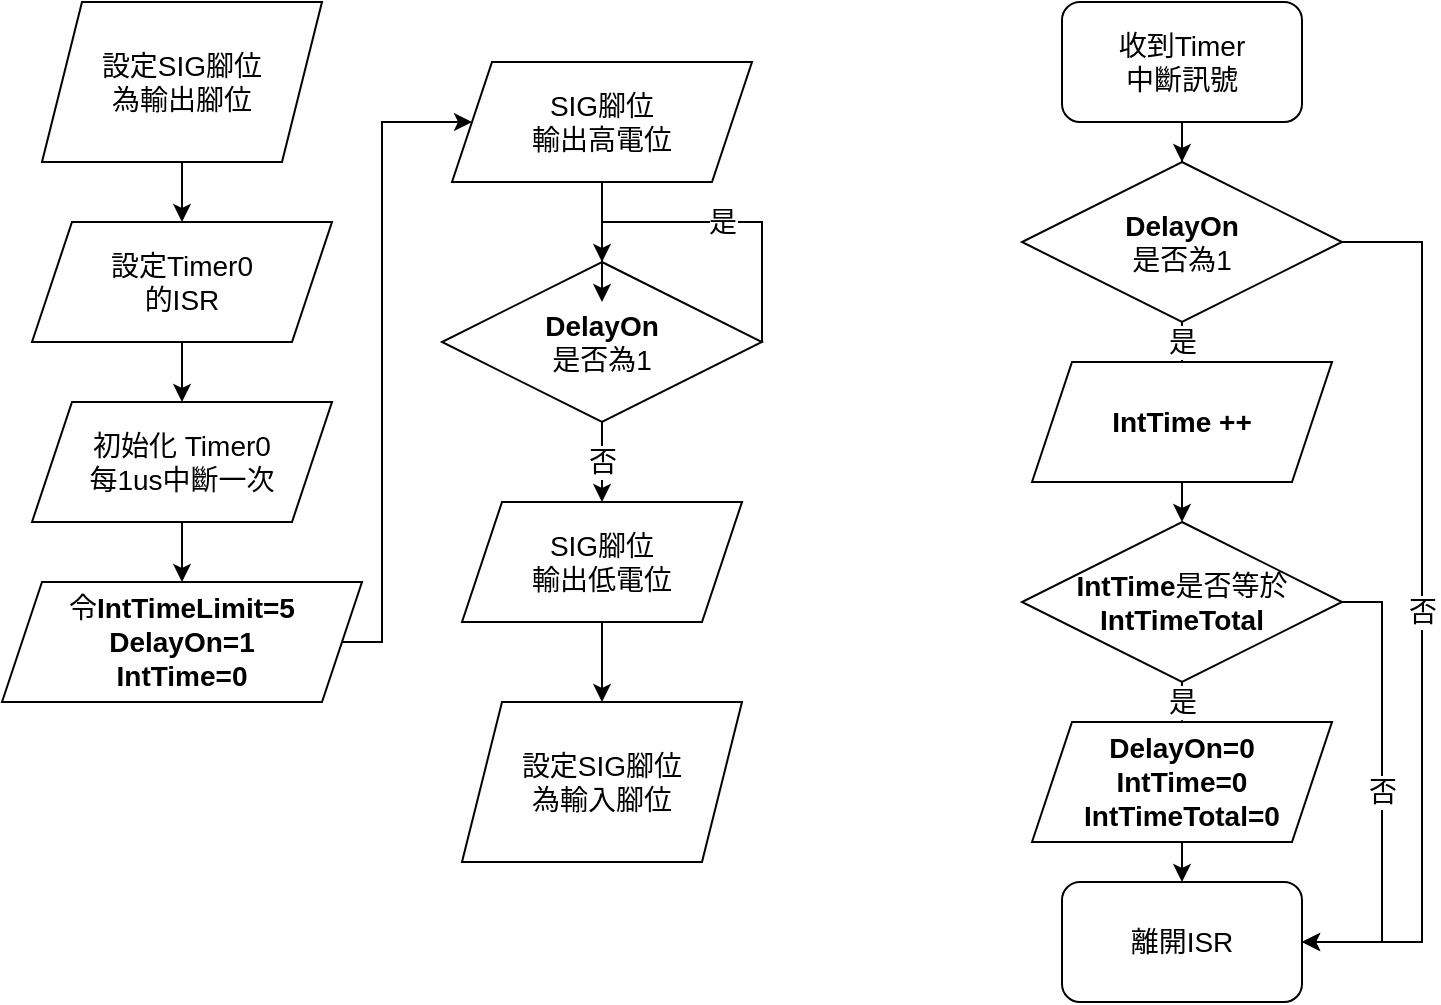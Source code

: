 <mxfile version="13.6.2" type="device"><diagram id="C5RBs43oDa-KdzZeNtuy" name="Page-1"><mxGraphModel dx="1024" dy="592" grid="1" gridSize="10" guides="1" tooltips="1" connect="1" arrows="1" fold="1" page="1" pageScale="1" pageWidth="827" pageHeight="1169" math="0" shadow="0"><root><mxCell id="WIyWlLk6GJQsqaUBKTNV-0"/><mxCell id="WIyWlLk6GJQsqaUBKTNV-1" parent="WIyWlLk6GJQsqaUBKTNV-0"/><mxCell id="uc62Xk9mcXcWKyjRsbSc-37" style="edgeStyle=orthogonalEdgeStyle;rounded=0;orthogonalLoop=1;jettySize=auto;html=1;exitX=0.5;exitY=1;exitDx=0;exitDy=0;entryX=0.5;entryY=0;entryDx=0;entryDy=0;fontSize=14;" edge="1" parent="WIyWlLk6GJQsqaUBKTNV-1" source="uc62Xk9mcXcWKyjRsbSc-0" target="uc62Xk9mcXcWKyjRsbSc-35"><mxGeometry relative="1" as="geometry"/></mxCell><mxCell id="uc62Xk9mcXcWKyjRsbSc-0" value="設定SIG腳位&lt;br style=&quot;font-size: 14px&quot;&gt;為輸出腳位" style="shape=parallelogram;perimeter=parallelogramPerimeter;whiteSpace=wrap;html=1;fixedSize=1;fontSize=14;" vertex="1" parent="WIyWlLk6GJQsqaUBKTNV-1"><mxGeometry x="80" y="50" width="140" height="80" as="geometry"/></mxCell><mxCell id="uc62Xk9mcXcWKyjRsbSc-13" value="" style="edgeStyle=orthogonalEdgeStyle;rounded=0;orthogonalLoop=1;jettySize=auto;html=1;fontSize=14;exitX=0.5;exitY=1;exitDx=0;exitDy=0;" edge="1" parent="WIyWlLk6GJQsqaUBKTNV-1" source="uc62Xk9mcXcWKyjRsbSc-35" target="uc62Xk9mcXcWKyjRsbSc-12"><mxGeometry relative="1" as="geometry"><mxPoint x="150" y="220" as="sourcePoint"/></mxGeometry></mxCell><mxCell id="uc62Xk9mcXcWKyjRsbSc-11" value="否" style="edgeStyle=orthogonalEdgeStyle;rounded=0;orthogonalLoop=1;jettySize=auto;html=1;exitX=0.5;exitY=1;exitDx=0;exitDy=0;entryX=0.5;entryY=0;entryDx=0;entryDy=0;fontSize=14;" edge="1" parent="WIyWlLk6GJQsqaUBKTNV-1" source="uc62Xk9mcXcWKyjRsbSc-6" target="uc62Xk9mcXcWKyjRsbSc-10"><mxGeometry relative="1" as="geometry"/></mxCell><mxCell id="uc62Xk9mcXcWKyjRsbSc-6" value="&lt;b style=&quot;font-size: 14px;&quot;&gt;DelayOn&lt;br style=&quot;font-size: 14px;&quot;&gt;&lt;/b&gt;是否為1" style="rhombus;whiteSpace=wrap;html=1;fontSize=14;" vertex="1" parent="WIyWlLk6GJQsqaUBKTNV-1"><mxGeometry x="280" y="180" width="160" height="80" as="geometry"/></mxCell><mxCell id="uc62Xk9mcXcWKyjRsbSc-8" value="是" style="edgeStyle=orthogonalEdgeStyle;rounded=0;orthogonalLoop=1;jettySize=auto;html=1;exitX=1;exitY=0.5;exitDx=0;exitDy=0;entryX=0.5;entryY=0;entryDx=0;entryDy=0;fontSize=14;" edge="1" parent="WIyWlLk6GJQsqaUBKTNV-1" source="uc62Xk9mcXcWKyjRsbSc-6" target="uc62Xk9mcXcWKyjRsbSc-6"><mxGeometry relative="1" as="geometry"><Array as="points"><mxPoint x="440" y="160"/><mxPoint x="360" y="160"/></Array></mxGeometry></mxCell><mxCell id="uc62Xk9mcXcWKyjRsbSc-42" value="" style="edgeStyle=orthogonalEdgeStyle;rounded=0;orthogonalLoop=1;jettySize=auto;html=1;fontSize=14;" edge="1" parent="WIyWlLk6GJQsqaUBKTNV-1" source="uc62Xk9mcXcWKyjRsbSc-10" target="uc62Xk9mcXcWKyjRsbSc-41"><mxGeometry relative="1" as="geometry"/></mxCell><mxCell id="uc62Xk9mcXcWKyjRsbSc-10" value="SIG腳位&lt;br style=&quot;font-size: 14px;&quot;&gt;輸出低電位" style="shape=parallelogram;perimeter=parallelogramPerimeter;whiteSpace=wrap;html=1;fixedSize=1;fontSize=14;" vertex="1" parent="WIyWlLk6GJQsqaUBKTNV-1"><mxGeometry x="290" y="300" width="140" height="60" as="geometry"/></mxCell><mxCell id="uc62Xk9mcXcWKyjRsbSc-15" style="edgeStyle=orthogonalEdgeStyle;rounded=0;orthogonalLoop=1;jettySize=auto;html=1;exitX=0.5;exitY=1;exitDx=0;exitDy=0;entryX=0.5;entryY=0;entryDx=0;entryDy=0;fontSize=14;" edge="1" parent="WIyWlLk6GJQsqaUBKTNV-1" source="uc62Xk9mcXcWKyjRsbSc-12" target="uc62Xk9mcXcWKyjRsbSc-36"><mxGeometry relative="1" as="geometry"><mxPoint x="295" y="90" as="targetPoint"/><Array as="points"><mxPoint x="150" y="310"/><mxPoint x="150" y="310"/></Array></mxGeometry></mxCell><mxCell id="uc62Xk9mcXcWKyjRsbSc-12" value="初始化 Timer0&lt;br style=&quot;font-size: 14px;&quot;&gt;每1us中斷一次" style="shape=parallelogram;perimeter=parallelogramPerimeter;whiteSpace=wrap;html=1;fixedSize=1;fontSize=14;" vertex="1" parent="WIyWlLk6GJQsqaUBKTNV-1"><mxGeometry x="75" y="250" width="150" height="60" as="geometry"/></mxCell><mxCell id="uc62Xk9mcXcWKyjRsbSc-21" value="" style="edgeStyle=orthogonalEdgeStyle;rounded=0;orthogonalLoop=1;jettySize=auto;html=1;fontSize=14;" edge="1" parent="WIyWlLk6GJQsqaUBKTNV-1" source="uc62Xk9mcXcWKyjRsbSc-17" target="uc62Xk9mcXcWKyjRsbSc-20"><mxGeometry relative="1" as="geometry"/></mxCell><mxCell id="uc62Xk9mcXcWKyjRsbSc-17" value="收到Timer&lt;br style=&quot;font-size: 14px;&quot;&gt;中斷訊號" style="rounded=1;whiteSpace=wrap;html=1;fontSize=14;" vertex="1" parent="WIyWlLk6GJQsqaUBKTNV-1"><mxGeometry x="590" y="50" width="120" height="60" as="geometry"/></mxCell><mxCell id="uc62Xk9mcXcWKyjRsbSc-25" value="是" style="edgeStyle=orthogonalEdgeStyle;rounded=0;orthogonalLoop=1;jettySize=auto;html=1;fontSize=14;" edge="1" parent="WIyWlLk6GJQsqaUBKTNV-1" source="uc62Xk9mcXcWKyjRsbSc-20" target="uc62Xk9mcXcWKyjRsbSc-23"><mxGeometry relative="1" as="geometry"/></mxCell><mxCell id="uc62Xk9mcXcWKyjRsbSc-34" value="否" style="edgeStyle=orthogonalEdgeStyle;rounded=0;orthogonalLoop=1;jettySize=auto;html=1;exitX=1;exitY=0.5;exitDx=0;exitDy=0;entryX=1;entryY=0.5;entryDx=0;entryDy=0;fontSize=14;" edge="1" parent="WIyWlLk6GJQsqaUBKTNV-1" source="uc62Xk9mcXcWKyjRsbSc-20" target="uc62Xk9mcXcWKyjRsbSc-31"><mxGeometry relative="1" as="geometry"><Array as="points"><mxPoint x="770" y="170"/><mxPoint x="770" y="520"/></Array></mxGeometry></mxCell><mxCell id="uc62Xk9mcXcWKyjRsbSc-20" value="&lt;b style=&quot;font-size: 14px;&quot;&gt;DelayOn&lt;br style=&quot;font-size: 14px;&quot;&gt;&lt;/b&gt;是否為1" style="rhombus;whiteSpace=wrap;html=1;fontSize=14;" vertex="1" parent="WIyWlLk6GJQsqaUBKTNV-1"><mxGeometry x="570" y="130" width="160" height="80" as="geometry"/></mxCell><mxCell id="uc62Xk9mcXcWKyjRsbSc-27" style="edgeStyle=orthogonalEdgeStyle;rounded=0;orthogonalLoop=1;jettySize=auto;html=1;exitX=0.5;exitY=1;exitDx=0;exitDy=0;entryX=0.5;entryY=0;entryDx=0;entryDy=0;fontSize=14;" edge="1" parent="WIyWlLk6GJQsqaUBKTNV-1" source="uc62Xk9mcXcWKyjRsbSc-23" target="uc62Xk9mcXcWKyjRsbSc-26"><mxGeometry relative="1" as="geometry"/></mxCell><mxCell id="uc62Xk9mcXcWKyjRsbSc-23" value="&lt;b&gt;IntTime ++&lt;/b&gt;" style="shape=parallelogram;perimeter=parallelogramPerimeter;whiteSpace=wrap;html=1;fixedSize=1;fontSize=14;" vertex="1" parent="WIyWlLk6GJQsqaUBKTNV-1"><mxGeometry x="575" y="230" width="150" height="60" as="geometry"/></mxCell><mxCell id="uc62Xk9mcXcWKyjRsbSc-30" value="是" style="edgeStyle=orthogonalEdgeStyle;rounded=0;orthogonalLoop=1;jettySize=auto;html=1;exitX=0.5;exitY=1;exitDx=0;exitDy=0;entryX=0.5;entryY=0;entryDx=0;entryDy=0;fontSize=14;" edge="1" parent="WIyWlLk6GJQsqaUBKTNV-1" source="uc62Xk9mcXcWKyjRsbSc-26" target="uc62Xk9mcXcWKyjRsbSc-29"><mxGeometry relative="1" as="geometry"/></mxCell><mxCell id="uc62Xk9mcXcWKyjRsbSc-33" value="否" style="edgeStyle=orthogonalEdgeStyle;rounded=0;orthogonalLoop=1;jettySize=auto;html=1;exitX=1;exitY=0.5;exitDx=0;exitDy=0;entryX=1;entryY=0.5;entryDx=0;entryDy=0;fontSize=14;" edge="1" parent="WIyWlLk6GJQsqaUBKTNV-1" source="uc62Xk9mcXcWKyjRsbSc-26" target="uc62Xk9mcXcWKyjRsbSc-31"><mxGeometry relative="1" as="geometry"/></mxCell><mxCell id="uc62Xk9mcXcWKyjRsbSc-26" value="&lt;b style=&quot;font-size: 14px&quot;&gt;IntTime&lt;/b&gt;&lt;span style=&quot;font-size: 14px&quot;&gt;是否等於&lt;/span&gt;&lt;b style=&quot;font-size: 14px&quot;&gt;IntTimeTotal&lt;/b&gt;" style="rhombus;whiteSpace=wrap;html=1;fontSize=14;" vertex="1" parent="WIyWlLk6GJQsqaUBKTNV-1"><mxGeometry x="570" y="310" width="160" height="80" as="geometry"/></mxCell><mxCell id="uc62Xk9mcXcWKyjRsbSc-32" style="edgeStyle=orthogonalEdgeStyle;rounded=0;orthogonalLoop=1;jettySize=auto;html=1;exitX=0.5;exitY=1;exitDx=0;exitDy=0;entryX=0.5;entryY=0;entryDx=0;entryDy=0;fontSize=14;" edge="1" parent="WIyWlLk6GJQsqaUBKTNV-1" source="uc62Xk9mcXcWKyjRsbSc-29" target="uc62Xk9mcXcWKyjRsbSc-31"><mxGeometry relative="1" as="geometry"/></mxCell><mxCell id="uc62Xk9mcXcWKyjRsbSc-29" value="&lt;b&gt;DelayOn=0&lt;br&gt;IntTime=0&lt;br&gt;IntTimeTotal=0&lt;br&gt;&lt;/b&gt;" style="shape=parallelogram;perimeter=parallelogramPerimeter;whiteSpace=wrap;html=1;fixedSize=1;fontSize=14;" vertex="1" parent="WIyWlLk6GJQsqaUBKTNV-1"><mxGeometry x="575" y="410" width="150" height="60" as="geometry"/></mxCell><mxCell id="uc62Xk9mcXcWKyjRsbSc-31" value="離開ISR" style="rounded=1;whiteSpace=wrap;html=1;fontSize=14;" vertex="1" parent="WIyWlLk6GJQsqaUBKTNV-1"><mxGeometry x="590" y="490" width="120" height="60" as="geometry"/></mxCell><mxCell id="uc62Xk9mcXcWKyjRsbSc-35" value="設定Timer0&lt;br style=&quot;font-size: 14px;&quot;&gt;的ISR" style="shape=parallelogram;perimeter=parallelogramPerimeter;whiteSpace=wrap;html=1;fixedSize=1;fontSize=14;" vertex="1" parent="WIyWlLk6GJQsqaUBKTNV-1"><mxGeometry x="75" y="160" width="150" height="60" as="geometry"/></mxCell><mxCell id="uc62Xk9mcXcWKyjRsbSc-40" style="edgeStyle=orthogonalEdgeStyle;rounded=0;orthogonalLoop=1;jettySize=auto;html=1;exitX=1;exitY=0.5;exitDx=0;exitDy=0;entryX=0;entryY=0.5;entryDx=0;entryDy=0;fontSize=14;" edge="1" parent="WIyWlLk6GJQsqaUBKTNV-1" source="uc62Xk9mcXcWKyjRsbSc-36" target="uc62Xk9mcXcWKyjRsbSc-38"><mxGeometry relative="1" as="geometry"><Array as="points"><mxPoint x="250" y="370"/><mxPoint x="250" y="110"/></Array></mxGeometry></mxCell><mxCell id="uc62Xk9mcXcWKyjRsbSc-36" value="&lt;span style=&quot;font-size: 14px&quot;&gt;令&lt;/span&gt;&lt;b style=&quot;font-size: 14px&quot;&gt;IntTimeLimit=5&lt;br style=&quot;font-size: 14px&quot;&gt;&lt;/b&gt;&lt;span style=&quot;font-size: 14px&quot;&gt;&lt;b style=&quot;font-size: 14px&quot;&gt;DelayOn=1&lt;br&gt;IntTime=0&lt;br&gt;&lt;/b&gt;&lt;/span&gt;" style="shape=parallelogram;perimeter=parallelogramPerimeter;whiteSpace=wrap;html=1;fixedSize=1;fontSize=14;" vertex="1" parent="WIyWlLk6GJQsqaUBKTNV-1"><mxGeometry x="60" y="340" width="180" height="60" as="geometry"/></mxCell><mxCell id="uc62Xk9mcXcWKyjRsbSc-39" style="edgeStyle=orthogonalEdgeStyle;rounded=0;orthogonalLoop=1;jettySize=auto;html=1;exitX=0.5;exitY=1;exitDx=0;exitDy=0;fontSize=14;" edge="1" parent="WIyWlLk6GJQsqaUBKTNV-1" source="uc62Xk9mcXcWKyjRsbSc-38"><mxGeometry relative="1" as="geometry"><mxPoint x="360" y="200" as="targetPoint"/></mxGeometry></mxCell><mxCell id="uc62Xk9mcXcWKyjRsbSc-38" value="SIG腳位&lt;br&gt;輸出高電位" style="shape=parallelogram;perimeter=parallelogramPerimeter;whiteSpace=wrap;html=1;fixedSize=1;fontSize=14;" vertex="1" parent="WIyWlLk6GJQsqaUBKTNV-1"><mxGeometry x="285" y="80" width="150" height="60" as="geometry"/></mxCell><mxCell id="uc62Xk9mcXcWKyjRsbSc-41" value="設定SIG腳位&lt;br&gt;為輸入腳位" style="shape=parallelogram;perimeter=parallelogramPerimeter;whiteSpace=wrap;html=1;fixedSize=1;fontSize=14;" vertex="1" parent="WIyWlLk6GJQsqaUBKTNV-1"><mxGeometry x="290" y="400" width="140" height="80" as="geometry"/></mxCell></root></mxGraphModel></diagram></mxfile>